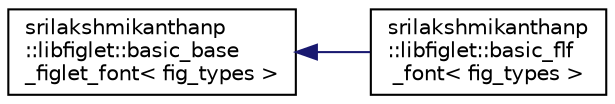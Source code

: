 digraph "Graphical Class Hierarchy"
{
 // LATEX_PDF_SIZE
  edge [fontname="Helvetica",fontsize="10",labelfontname="Helvetica",labelfontsize="10"];
  node [fontname="Helvetica",fontsize="10",shape=record];
  rankdir="LR";
  Node0 [label="srilakshmikanthanp\l::libfiglet::basic_base\l_figlet_font\< fig_types \>",height=0.2,width=0.4,color="black", fillcolor="white", style="filled",URL="$structsrilakshmikanthanp_1_1libfiglet_1_1basic__base__figlet__font.html",tooltip="Base Font Type for Figlet."];
  Node0 -> Node1 [dir="back",color="midnightblue",fontsize="10",style="solid",fontname="Helvetica"];
  Node1 [label="srilakshmikanthanp\l::libfiglet::basic_flf\l_font\< fig_types \>",height=0.2,width=0.4,color="black", fillcolor="white", style="filled",URL="$classsrilakshmikanthanp_1_1libfiglet_1_1basic__flf__font.html",tooltip="Figlet flf Font Type."];
}
